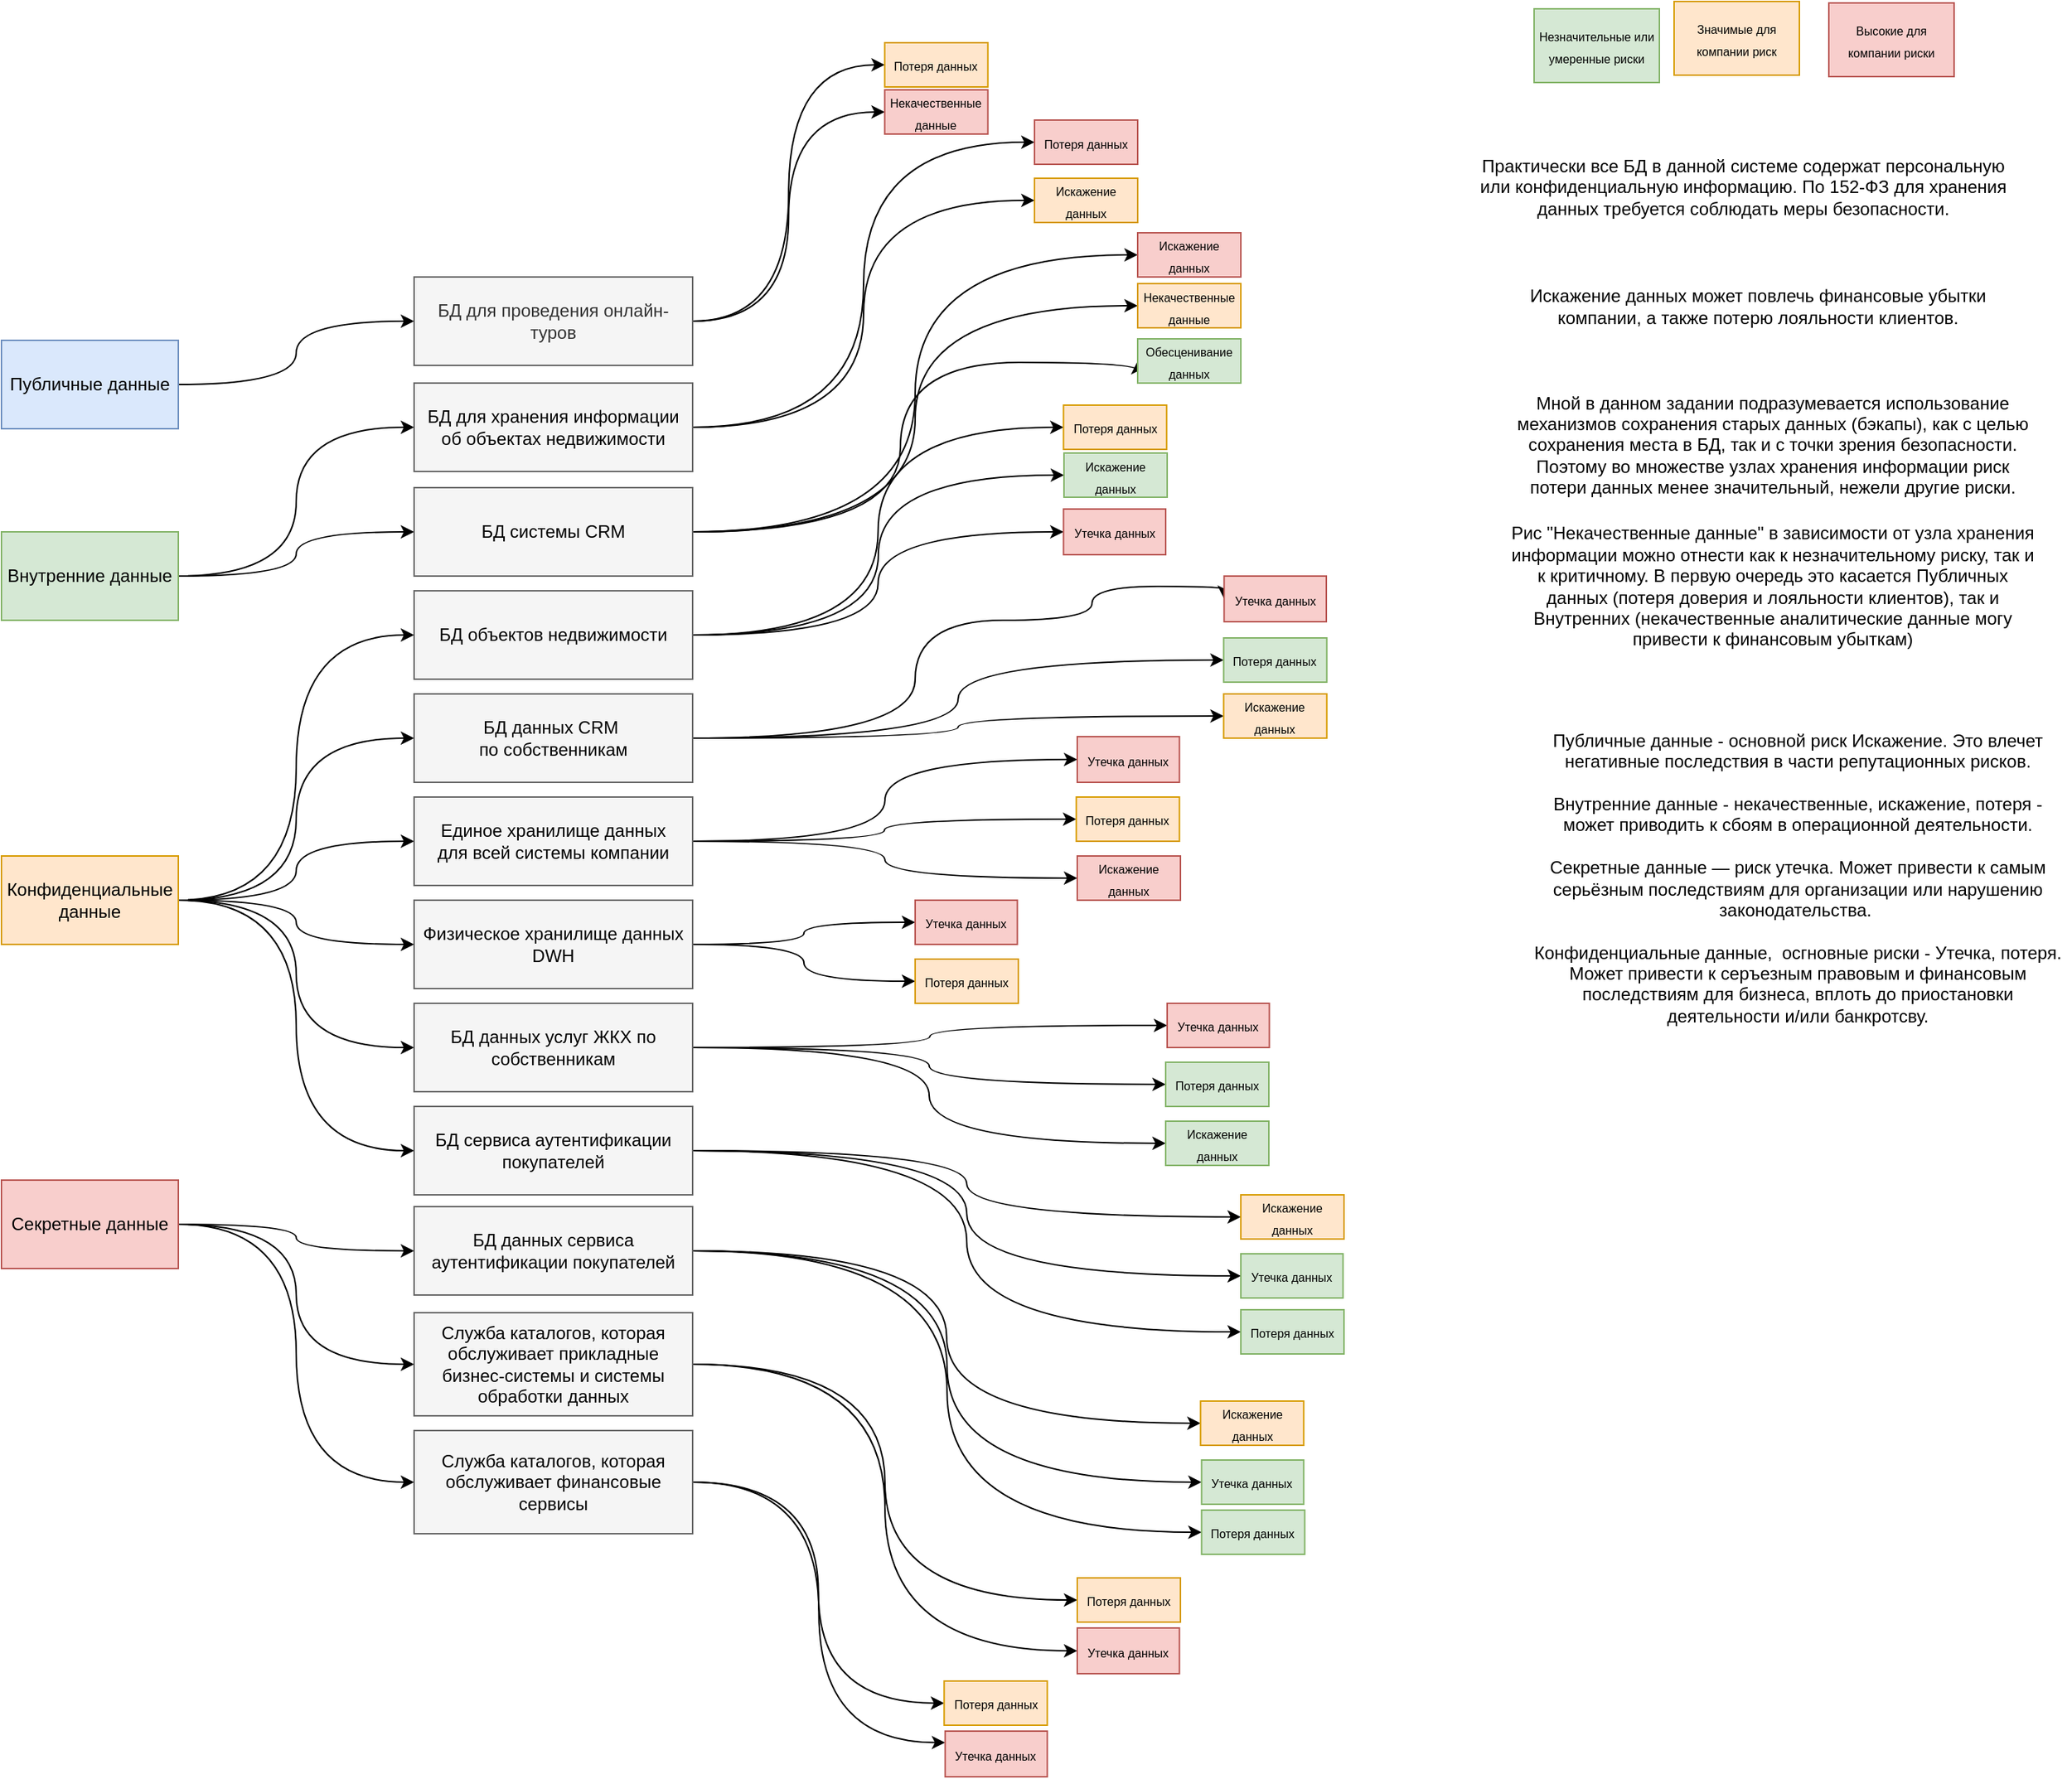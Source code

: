 <mxfile version="26.1.1">
  <diagram name="Страница — 1" id="PYj_eIgiN_9VVlaAjwDQ">
    <mxGraphModel dx="4968" dy="2801" grid="1" gridSize="10" guides="1" tooltips="1" connect="1" arrows="1" fold="1" page="1" pageScale="1" pageWidth="1169" pageHeight="827" math="0" shadow="0" adaptiveColors="auto">
      <root>
        <mxCell id="0" />
        <mxCell id="1" parent="0" />
        <mxCell id="g5b5d0q6vdNfi1iQYYpr-20" style="edgeStyle=orthogonalEdgeStyle;rounded=0;orthogonalLoop=1;jettySize=auto;html=1;entryX=0;entryY=0.5;entryDx=0;entryDy=0;curved=1;" parent="1" source="g5b5d0q6vdNfi1iQYYpr-1" target="g5b5d0q6vdNfi1iQYYpr-13" edge="1">
          <mxGeometry relative="1" as="geometry" />
        </mxCell>
        <mxCell id="g5b5d0q6vdNfi1iQYYpr-1" value="Публичные данные" style="rounded=0;whiteSpace=wrap;html=1;fillColor=#dae8fc;strokeColor=#6c8ebf;" parent="1" vertex="1">
          <mxGeometry x="80" y="1110" width="120" height="60" as="geometry" />
        </mxCell>
        <mxCell id="g5b5d0q6vdNfi1iQYYpr-17" style="edgeStyle=orthogonalEdgeStyle;rounded=0;orthogonalLoop=1;jettySize=auto;html=1;entryX=0;entryY=0.5;entryDx=0;entryDy=0;curved=1;exitX=1;exitY=0.5;exitDx=0;exitDy=0;" parent="1" source="g5b5d0q6vdNfi1iQYYpr-2" target="g5b5d0q6vdNfi1iQYYpr-10" edge="1">
          <mxGeometry relative="1" as="geometry">
            <Array as="points">
              <mxPoint x="280" y="1270" />
              <mxPoint x="280" y="1240" />
            </Array>
          </mxGeometry>
        </mxCell>
        <mxCell id="g5b5d0q6vdNfi1iQYYpr-83" style="edgeStyle=orthogonalEdgeStyle;rounded=0;orthogonalLoop=1;jettySize=auto;html=1;entryX=0;entryY=0.5;entryDx=0;entryDy=0;curved=1;" parent="1" source="g5b5d0q6vdNfi1iQYYpr-2" target="g5b5d0q6vdNfi1iQYYpr-9" edge="1">
          <mxGeometry relative="1" as="geometry" />
        </mxCell>
        <mxCell id="g5b5d0q6vdNfi1iQYYpr-2" value="Внутренние данные" style="rounded=0;whiteSpace=wrap;html=1;fillColor=#d5e8d4;strokeColor=#82b366;" parent="1" vertex="1">
          <mxGeometry x="80" y="1240" width="120" height="60" as="geometry" />
        </mxCell>
        <mxCell id="g5b5d0q6vdNfi1iQYYpr-19" style="edgeStyle=orthogonalEdgeStyle;rounded=0;orthogonalLoop=1;jettySize=auto;html=1;exitX=1;exitY=0.5;exitDx=0;exitDy=0;curved=1;entryX=0;entryY=0.5;entryDx=0;entryDy=0;" parent="1" source="g5b5d0q6vdNfi1iQYYpr-4" target="g5b5d0q6vdNfi1iQYYpr-6" edge="1">
          <mxGeometry relative="1" as="geometry" />
        </mxCell>
        <mxCell id="g5b5d0q6vdNfi1iQYYpr-26" style="edgeStyle=orthogonalEdgeStyle;rounded=0;orthogonalLoop=1;jettySize=auto;html=1;curved=1;entryX=0;entryY=0.5;entryDx=0;entryDy=0;" parent="1" source="g5b5d0q6vdNfi1iQYYpr-3" target="g5b5d0q6vdNfi1iQYYpr-5" edge="1">
          <mxGeometry relative="1" as="geometry" />
        </mxCell>
        <mxCell id="g5b5d0q6vdNfi1iQYYpr-27" style="edgeStyle=orthogonalEdgeStyle;rounded=0;orthogonalLoop=1;jettySize=auto;html=1;curved=1;entryX=0;entryY=0.5;entryDx=0;entryDy=0;" parent="1" source="g5b5d0q6vdNfi1iQYYpr-3" target="g5b5d0q6vdNfi1iQYYpr-15" edge="1">
          <mxGeometry relative="1" as="geometry" />
        </mxCell>
        <mxCell id="g5b5d0q6vdNfi1iQYYpr-30" style="edgeStyle=orthogonalEdgeStyle;rounded=0;orthogonalLoop=1;jettySize=auto;html=1;entryX=0;entryY=0.5;entryDx=0;entryDy=0;curved=1;" parent="1" source="g5b5d0q6vdNfi1iQYYpr-3" target="g5b5d0q6vdNfi1iQYYpr-16" edge="1">
          <mxGeometry relative="1" as="geometry" />
        </mxCell>
        <mxCell id="g5b5d0q6vdNfi1iQYYpr-33" style="edgeStyle=orthogonalEdgeStyle;rounded=0;orthogonalLoop=1;jettySize=auto;html=1;curved=1;" parent="1" source="g5b5d0q6vdNfi1iQYYpr-3" target="g5b5d0q6vdNfi1iQYYpr-12" edge="1">
          <mxGeometry relative="1" as="geometry" />
        </mxCell>
        <mxCell id="g5b5d0q6vdNfi1iQYYpr-34" style="edgeStyle=orthogonalEdgeStyle;rounded=0;orthogonalLoop=1;jettySize=auto;html=1;entryX=0;entryY=0.5;entryDx=0;entryDy=0;curved=1;" parent="1" source="g5b5d0q6vdNfi1iQYYpr-3" target="g5b5d0q6vdNfi1iQYYpr-11" edge="1">
          <mxGeometry relative="1" as="geometry" />
        </mxCell>
        <mxCell id="g5b5d0q6vdNfi1iQYYpr-35" style="edgeStyle=orthogonalEdgeStyle;rounded=0;orthogonalLoop=1;jettySize=auto;html=1;entryX=0;entryY=0.5;entryDx=0;entryDy=0;curved=1;" parent="1" source="g5b5d0q6vdNfi1iQYYpr-3" target="g5b5d0q6vdNfi1iQYYpr-8" edge="1">
          <mxGeometry relative="1" as="geometry" />
        </mxCell>
        <mxCell id="g5b5d0q6vdNfi1iQYYpr-3" value="Конфиденциальные данные" style="rounded=0;whiteSpace=wrap;html=1;fillColor=#ffe6cc;strokeColor=#d79b00;" parent="1" vertex="1">
          <mxGeometry x="80" y="1460" width="120" height="60" as="geometry" />
        </mxCell>
        <mxCell id="g5b5d0q6vdNfi1iQYYpr-23" style="edgeStyle=orthogonalEdgeStyle;rounded=0;orthogonalLoop=1;jettySize=auto;html=1;curved=1;entryX=0;entryY=0.5;entryDx=0;entryDy=0;" parent="1" source="g5b5d0q6vdNfi1iQYYpr-4" target="g5b5d0q6vdNfi1iQYYpr-7" edge="1">
          <mxGeometry relative="1" as="geometry" />
        </mxCell>
        <mxCell id="g5b5d0q6vdNfi1iQYYpr-32" style="edgeStyle=orthogonalEdgeStyle;rounded=0;orthogonalLoop=1;jettySize=auto;html=1;entryX=0;entryY=0.5;entryDx=0;entryDy=0;curved=1;" parent="1" source="g5b5d0q6vdNfi1iQYYpr-4" target="g5b5d0q6vdNfi1iQYYpr-14" edge="1">
          <mxGeometry relative="1" as="geometry" />
        </mxCell>
        <mxCell id="g5b5d0q6vdNfi1iQYYpr-4" value="Секретные данные" style="rounded=0;whiteSpace=wrap;html=1;fillColor=#f8cecc;strokeColor=#b85450;" parent="1" vertex="1">
          <mxGeometry x="80" y="1680" width="120" height="60" as="geometry" />
        </mxCell>
        <mxCell id="jOEIOGVA9KJXBKiJ11V3-16" style="edgeStyle=orthogonalEdgeStyle;rounded=0;orthogonalLoop=1;jettySize=auto;html=1;curved=1;entryX=0;entryY=0.5;entryDx=0;entryDy=0;" edge="1" parent="1" source="g5b5d0q6vdNfi1iQYYpr-5" target="jOEIOGVA9KJXBKiJ11V3-6">
          <mxGeometry relative="1" as="geometry" />
        </mxCell>
        <mxCell id="jOEIOGVA9KJXBKiJ11V3-40" style="edgeStyle=orthogonalEdgeStyle;rounded=0;orthogonalLoop=1;jettySize=auto;html=1;curved=1;entryX=0;entryY=0.5;entryDx=0;entryDy=0;" edge="1" parent="1" source="g5b5d0q6vdNfi1iQYYpr-5" target="jOEIOGVA9KJXBKiJ11V3-38">
          <mxGeometry relative="1" as="geometry" />
        </mxCell>
        <mxCell id="jOEIOGVA9KJXBKiJ11V3-44" style="edgeStyle=orthogonalEdgeStyle;rounded=0;orthogonalLoop=1;jettySize=auto;html=1;entryX=0;entryY=0.5;entryDx=0;entryDy=0;curved=1;" edge="1" parent="1" source="g5b5d0q6vdNfi1iQYYpr-5" target="jOEIOGVA9KJXBKiJ11V3-42">
          <mxGeometry relative="1" as="geometry" />
        </mxCell>
        <mxCell id="g5b5d0q6vdNfi1iQYYpr-5" value="БД сервиса аутентификации покупателей" style="rounded=0;whiteSpace=wrap;html=1;fillColor=#f5f5f5;strokeColor=#666666;" parent="1" vertex="1">
          <mxGeometry x="360" y="1630" width="189" height="60" as="geometry" />
        </mxCell>
        <mxCell id="jOEIOGVA9KJXBKiJ11V3-13" style="edgeStyle=orthogonalEdgeStyle;rounded=0;orthogonalLoop=1;jettySize=auto;html=1;curved=1;entryX=0;entryY=0.5;entryDx=0;entryDy=0;" edge="1" parent="1" source="g5b5d0q6vdNfi1iQYYpr-6" target="jOEIOGVA9KJXBKiJ11V3-1">
          <mxGeometry relative="1" as="geometry" />
        </mxCell>
        <mxCell id="jOEIOGVA9KJXBKiJ11V3-14" style="edgeStyle=orthogonalEdgeStyle;rounded=0;orthogonalLoop=1;jettySize=auto;html=1;curved=1;entryX=0;entryY=0.5;entryDx=0;entryDy=0;" edge="1" parent="1" source="g5b5d0q6vdNfi1iQYYpr-6" target="jOEIOGVA9KJXBKiJ11V3-3">
          <mxGeometry relative="1" as="geometry" />
        </mxCell>
        <mxCell id="g5b5d0q6vdNfi1iQYYpr-6" value="Служба каталогов, которая обслуживает прикладные&lt;div&gt;бизнес-системы и системы обработки данных&lt;/div&gt;" style="rounded=0;whiteSpace=wrap;html=1;fillColor=#f5f5f5;strokeColor=#666666;" parent="1" vertex="1">
          <mxGeometry x="360" y="1770" width="189" height="70" as="geometry" />
        </mxCell>
        <mxCell id="jOEIOGVA9KJXBKiJ11V3-11" style="edgeStyle=orthogonalEdgeStyle;rounded=0;orthogonalLoop=1;jettySize=auto;html=1;curved=1;entryX=0;entryY=0.5;entryDx=0;entryDy=0;" edge="1" parent="1" source="g5b5d0q6vdNfi1iQYYpr-7" target="jOEIOGVA9KJXBKiJ11V3-2">
          <mxGeometry relative="1" as="geometry" />
        </mxCell>
        <mxCell id="jOEIOGVA9KJXBKiJ11V3-12" style="edgeStyle=orthogonalEdgeStyle;rounded=0;orthogonalLoop=1;jettySize=auto;html=1;curved=1;entryX=0;entryY=0.25;entryDx=0;entryDy=0;" edge="1" parent="1" source="g5b5d0q6vdNfi1iQYYpr-7" target="jOEIOGVA9KJXBKiJ11V3-4">
          <mxGeometry relative="1" as="geometry" />
        </mxCell>
        <mxCell id="g5b5d0q6vdNfi1iQYYpr-7" value="Служба каталогов, которая обслуживает финансовые&lt;div&gt;сервисы&lt;/div&gt;" style="rounded=0;whiteSpace=wrap;html=1;fillColor=#f5f5f5;strokeColor=#666666;" parent="1" vertex="1">
          <mxGeometry x="360" y="1850" width="189" height="70" as="geometry" />
        </mxCell>
        <mxCell id="g5b5d0q6vdNfi1iQYYpr-99" style="edgeStyle=orthogonalEdgeStyle;rounded=0;orthogonalLoop=1;jettySize=auto;html=1;curved=1;entryX=0;entryY=0.5;entryDx=0;entryDy=0;" parent="1" source="g5b5d0q6vdNfi1iQYYpr-8" target="g5b5d0q6vdNfi1iQYYpr-98" edge="1">
          <mxGeometry relative="1" as="geometry" />
        </mxCell>
        <mxCell id="g5b5d0q6vdNfi1iQYYpr-103" style="edgeStyle=orthogonalEdgeStyle;rounded=0;orthogonalLoop=1;jettySize=auto;html=1;entryX=0;entryY=0.5;entryDx=0;entryDy=0;curved=1;" parent="1" source="g5b5d0q6vdNfi1iQYYpr-8" target="g5b5d0q6vdNfi1iQYYpr-102" edge="1">
          <mxGeometry relative="1" as="geometry" />
        </mxCell>
        <mxCell id="jOEIOGVA9KJXBKiJ11V3-17" style="edgeStyle=orthogonalEdgeStyle;rounded=0;orthogonalLoop=1;jettySize=auto;html=1;entryX=0;entryY=0.5;entryDx=0;entryDy=0;curved=1;" edge="1" parent="1" source="g5b5d0q6vdNfi1iQYYpr-8" target="g5b5d0q6vdNfi1iQYYpr-38">
          <mxGeometry relative="1" as="geometry" />
        </mxCell>
        <mxCell id="g5b5d0q6vdNfi1iQYYpr-8" value="БД объектов недвижимости" style="rounded=0;whiteSpace=wrap;html=1;fillColor=#f5f5f5;strokeColor=#666666;" parent="1" vertex="1">
          <mxGeometry x="360" y="1280" width="189" height="60" as="geometry" />
        </mxCell>
        <mxCell id="g5b5d0q6vdNfi1iQYYpr-90" style="edgeStyle=orthogonalEdgeStyle;rounded=0;orthogonalLoop=1;jettySize=auto;html=1;entryX=0;entryY=0.5;entryDx=0;entryDy=0;curved=1;" parent="1" source="g5b5d0q6vdNfi1iQYYpr-9" target="g5b5d0q6vdNfi1iQYYpr-85" edge="1">
          <mxGeometry relative="1" as="geometry" />
        </mxCell>
        <mxCell id="g5b5d0q6vdNfi1iQYYpr-91" style="edgeStyle=orthogonalEdgeStyle;rounded=0;orthogonalLoop=1;jettySize=auto;html=1;entryX=0;entryY=0.5;entryDx=0;entryDy=0;curved=1;" parent="1" source="g5b5d0q6vdNfi1iQYYpr-9" target="g5b5d0q6vdNfi1iQYYpr-86" edge="1">
          <mxGeometry relative="1" as="geometry" />
        </mxCell>
        <mxCell id="g5b5d0q6vdNfi1iQYYpr-9" value="БД для хранения информации об объектах недвижимости" style="rounded=0;whiteSpace=wrap;html=1;fillColor=#f5f5f5;strokeColor=#666666;" parent="1" vertex="1">
          <mxGeometry x="360" y="1139" width="189" height="60" as="geometry" />
        </mxCell>
        <mxCell id="g5b5d0q6vdNfi1iQYYpr-94" style="edgeStyle=orthogonalEdgeStyle;rounded=0;orthogonalLoop=1;jettySize=auto;html=1;entryX=0;entryY=0.5;entryDx=0;entryDy=0;curved=1;" parent="1" source="g5b5d0q6vdNfi1iQYYpr-10" target="g5b5d0q6vdNfi1iQYYpr-87" edge="1">
          <mxGeometry relative="1" as="geometry" />
        </mxCell>
        <mxCell id="g5b5d0q6vdNfi1iQYYpr-95" style="edgeStyle=orthogonalEdgeStyle;rounded=0;orthogonalLoop=1;jettySize=auto;html=1;curved=1;entryX=0;entryY=0.5;entryDx=0;entryDy=0;" parent="1" source="g5b5d0q6vdNfi1iQYYpr-10" target="g5b5d0q6vdNfi1iQYYpr-89" edge="1">
          <mxGeometry relative="1" as="geometry">
            <Array as="points">
              <mxPoint x="690" y="1240" />
              <mxPoint x="690" y="1125" />
            </Array>
          </mxGeometry>
        </mxCell>
        <mxCell id="g5b5d0q6vdNfi1iQYYpr-96" style="edgeStyle=orthogonalEdgeStyle;rounded=0;orthogonalLoop=1;jettySize=auto;html=1;curved=1;entryX=0;entryY=0.5;entryDx=0;entryDy=0;" parent="1" source="g5b5d0q6vdNfi1iQYYpr-10" target="g5b5d0q6vdNfi1iQYYpr-88" edge="1">
          <mxGeometry relative="1" as="geometry" />
        </mxCell>
        <mxCell id="g5b5d0q6vdNfi1iQYYpr-10" value="БД системы CRM" style="rounded=0;whiteSpace=wrap;html=1;fillColor=#f5f5f5;strokeColor=#666666;" parent="1" vertex="1">
          <mxGeometry x="360" y="1210" width="189" height="60" as="geometry" />
        </mxCell>
        <mxCell id="jOEIOGVA9KJXBKiJ11V3-25" style="edgeStyle=orthogonalEdgeStyle;rounded=0;orthogonalLoop=1;jettySize=auto;html=1;entryX=0;entryY=0.5;entryDx=0;entryDy=0;curved=1;" edge="1" parent="1" source="g5b5d0q6vdNfi1iQYYpr-11" target="jOEIOGVA9KJXBKiJ11V3-9">
          <mxGeometry relative="1" as="geometry" />
        </mxCell>
        <mxCell id="jOEIOGVA9KJXBKiJ11V3-26" style="edgeStyle=orthogonalEdgeStyle;rounded=0;orthogonalLoop=1;jettySize=auto;html=1;curved=1;entryX=0;entryY=0.5;entryDx=0;entryDy=0;" edge="1" parent="1" source="g5b5d0q6vdNfi1iQYYpr-11" target="jOEIOGVA9KJXBKiJ11V3-10">
          <mxGeometry relative="1" as="geometry" />
        </mxCell>
        <mxCell id="jOEIOGVA9KJXBKiJ11V3-27" style="edgeStyle=orthogonalEdgeStyle;rounded=0;orthogonalLoop=1;jettySize=auto;html=1;entryX=0;entryY=0.5;entryDx=0;entryDy=0;curved=1;" edge="1" parent="1" source="g5b5d0q6vdNfi1iQYYpr-11" target="jOEIOGVA9KJXBKiJ11V3-24">
          <mxGeometry relative="1" as="geometry" />
        </mxCell>
        <mxCell id="g5b5d0q6vdNfi1iQYYpr-11" value="Единое хранилище данных&lt;div&gt;для всей системы компании&lt;/div&gt;" style="rounded=0;whiteSpace=wrap;html=1;fillColor=#f5f5f5;strokeColor=#666666;" parent="1" vertex="1">
          <mxGeometry x="360.0" y="1420" width="189" height="60" as="geometry" />
        </mxCell>
        <mxCell id="jOEIOGVA9KJXBKiJ11V3-31" style="edgeStyle=orthogonalEdgeStyle;rounded=0;orthogonalLoop=1;jettySize=auto;html=1;entryX=0;entryY=0.5;entryDx=0;entryDy=0;curved=1;" edge="1" parent="1" source="g5b5d0q6vdNfi1iQYYpr-12" target="jOEIOGVA9KJXBKiJ11V3-29">
          <mxGeometry relative="1" as="geometry" />
        </mxCell>
        <mxCell id="jOEIOGVA9KJXBKiJ11V3-32" style="edgeStyle=orthogonalEdgeStyle;rounded=0;orthogonalLoop=1;jettySize=auto;html=1;curved=1;" edge="1" parent="1" source="g5b5d0q6vdNfi1iQYYpr-12" target="jOEIOGVA9KJXBKiJ11V3-28">
          <mxGeometry relative="1" as="geometry" />
        </mxCell>
        <mxCell id="g5b5d0q6vdNfi1iQYYpr-12" value="Физическое хранилище данных DWH" style="rounded=0;whiteSpace=wrap;html=1;fillColor=#f5f5f5;strokeColor=#666666;" parent="1" vertex="1">
          <mxGeometry x="360" y="1490" width="189" height="60" as="geometry" />
        </mxCell>
        <mxCell id="g5b5d0q6vdNfi1iQYYpr-92" style="edgeStyle=orthogonalEdgeStyle;rounded=0;orthogonalLoop=1;jettySize=auto;html=1;entryX=0;entryY=0.5;entryDx=0;entryDy=0;curved=1;" parent="1" source="g5b5d0q6vdNfi1iQYYpr-13" target="g5b5d0q6vdNfi1iQYYpr-84" edge="1">
          <mxGeometry relative="1" as="geometry" />
        </mxCell>
        <mxCell id="g5b5d0q6vdNfi1iQYYpr-93" style="edgeStyle=orthogonalEdgeStyle;rounded=0;orthogonalLoop=1;jettySize=auto;html=1;entryX=0;entryY=0.5;entryDx=0;entryDy=0;curved=1;" parent="1" source="g5b5d0q6vdNfi1iQYYpr-13" target="g5b5d0q6vdNfi1iQYYpr-40" edge="1">
          <mxGeometry relative="1" as="geometry" />
        </mxCell>
        <mxCell id="g5b5d0q6vdNfi1iQYYpr-13" value="БД для проведения онлайн-туров" style="rounded=0;whiteSpace=wrap;html=1;fillColor=#f5f5f5;fontColor=#333333;strokeColor=#666666;" parent="1" vertex="1">
          <mxGeometry x="360" y="1067" width="189" height="60" as="geometry" />
        </mxCell>
        <mxCell id="jOEIOGVA9KJXBKiJ11V3-15" style="edgeStyle=orthogonalEdgeStyle;rounded=0;orthogonalLoop=1;jettySize=auto;html=1;curved=1;entryX=0;entryY=0.5;entryDx=0;entryDy=0;" edge="1" parent="1" source="g5b5d0q6vdNfi1iQYYpr-14" target="jOEIOGVA9KJXBKiJ11V3-5">
          <mxGeometry relative="1" as="geometry" />
        </mxCell>
        <mxCell id="jOEIOGVA9KJXBKiJ11V3-41" style="edgeStyle=orthogonalEdgeStyle;rounded=0;orthogonalLoop=1;jettySize=auto;html=1;entryX=0;entryY=0.5;entryDx=0;entryDy=0;curved=1;" edge="1" parent="1" source="g5b5d0q6vdNfi1iQYYpr-14" target="jOEIOGVA9KJXBKiJ11V3-39">
          <mxGeometry relative="1" as="geometry" />
        </mxCell>
        <mxCell id="jOEIOGVA9KJXBKiJ11V3-45" style="edgeStyle=orthogonalEdgeStyle;rounded=0;orthogonalLoop=1;jettySize=auto;html=1;entryX=0;entryY=0.5;entryDx=0;entryDy=0;curved=1;" edge="1" parent="1" source="g5b5d0q6vdNfi1iQYYpr-14" target="jOEIOGVA9KJXBKiJ11V3-43">
          <mxGeometry relative="1" as="geometry" />
        </mxCell>
        <mxCell id="g5b5d0q6vdNfi1iQYYpr-14" value="БД данных сервиса аутентификации покупателей" style="rounded=0;whiteSpace=wrap;html=1;fillColor=#f5f5f5;strokeColor=#666666;" parent="1" vertex="1">
          <mxGeometry x="360" y="1698" width="189" height="60" as="geometry" />
        </mxCell>
        <mxCell id="jOEIOGVA9KJXBKiJ11V3-33" style="edgeStyle=orthogonalEdgeStyle;rounded=0;orthogonalLoop=1;jettySize=auto;html=1;curved=1;" edge="1" parent="1" source="g5b5d0q6vdNfi1iQYYpr-15" target="jOEIOGVA9KJXBKiJ11V3-8">
          <mxGeometry relative="1" as="geometry" />
        </mxCell>
        <mxCell id="jOEIOGVA9KJXBKiJ11V3-34" style="edgeStyle=orthogonalEdgeStyle;rounded=0;orthogonalLoop=1;jettySize=auto;html=1;curved=1;" edge="1" parent="1" source="g5b5d0q6vdNfi1iQYYpr-15" target="jOEIOGVA9KJXBKiJ11V3-7">
          <mxGeometry relative="1" as="geometry" />
        </mxCell>
        <mxCell id="jOEIOGVA9KJXBKiJ11V3-35" style="edgeStyle=orthogonalEdgeStyle;rounded=0;orthogonalLoop=1;jettySize=auto;html=1;entryX=0;entryY=0.5;entryDx=0;entryDy=0;curved=1;" edge="1" parent="1" source="g5b5d0q6vdNfi1iQYYpr-15" target="jOEIOGVA9KJXBKiJ11V3-30">
          <mxGeometry relative="1" as="geometry" />
        </mxCell>
        <mxCell id="g5b5d0q6vdNfi1iQYYpr-15" value="БД данных услуг ЖКХ по собственникам" style="rounded=0;whiteSpace=wrap;html=1;fillColor=#f5f5f5;strokeColor=#666666;" parent="1" vertex="1">
          <mxGeometry x="360" y="1560" width="189" height="60" as="geometry" />
        </mxCell>
        <mxCell id="jOEIOGVA9KJXBKiJ11V3-20" style="edgeStyle=orthogonalEdgeStyle;rounded=0;orthogonalLoop=1;jettySize=auto;html=1;curved=1;entryX=0;entryY=0.5;entryDx=0;entryDy=0;" edge="1" parent="1" source="g5b5d0q6vdNfi1iQYYpr-16" target="g5b5d0q6vdNfi1iQYYpr-101">
          <mxGeometry relative="1" as="geometry">
            <Array as="points">
              <mxPoint x="700" y="1380" />
              <mxPoint x="700" y="1300" />
              <mxPoint x="820" y="1300" />
              <mxPoint x="820" y="1277" />
            </Array>
          </mxGeometry>
        </mxCell>
        <mxCell id="jOEIOGVA9KJXBKiJ11V3-21" style="edgeStyle=orthogonalEdgeStyle;rounded=0;orthogonalLoop=1;jettySize=auto;html=1;curved=1;entryX=0;entryY=0.5;entryDx=0;entryDy=0;" edge="1" parent="1" source="g5b5d0q6vdNfi1iQYYpr-16" target="g5b5d0q6vdNfi1iQYYpr-104">
          <mxGeometry relative="1" as="geometry" />
        </mxCell>
        <mxCell id="jOEIOGVA9KJXBKiJ11V3-22" style="edgeStyle=orthogonalEdgeStyle;rounded=0;orthogonalLoop=1;jettySize=auto;html=1;entryX=0;entryY=0.5;entryDx=0;entryDy=0;curved=1;" edge="1" parent="1" source="g5b5d0q6vdNfi1iQYYpr-16" target="jOEIOGVA9KJXBKiJ11V3-19">
          <mxGeometry relative="1" as="geometry" />
        </mxCell>
        <mxCell id="g5b5d0q6vdNfi1iQYYpr-16" value="БД данных CRM&amp;nbsp;&lt;div&gt;по собственникам&lt;/div&gt;" style="rounded=0;whiteSpace=wrap;html=1;fillColor=#f5f5f5;strokeColor=#666666;" parent="1" vertex="1">
          <mxGeometry x="360" y="1350" width="189" height="60" as="geometry" />
        </mxCell>
        <mxCell id="g5b5d0q6vdNfi1iQYYpr-38" value="&lt;font style=&quot;font-size: 8px;&quot;&gt;Утечка данных&lt;/font&gt;" style="rounded=0;whiteSpace=wrap;html=1;fillColor=#f8cecc;strokeColor=#b85450;" parent="1" vertex="1">
          <mxGeometry x="800.67" y="1224.5" width="69.33" height="31" as="geometry" />
        </mxCell>
        <mxCell id="g5b5d0q6vdNfi1iQYYpr-40" value="&lt;font style=&quot;font-size: 8px;&quot;&gt;Некачественные&lt;br&gt;данные&lt;/font&gt;" style="rounded=0;whiteSpace=wrap;html=1;fillColor=#f8cecc;strokeColor=#b85450;" parent="1" vertex="1">
          <mxGeometry x="679.34" y="940" width="70" height="30" as="geometry" />
        </mxCell>
        <mxCell id="g5b5d0q6vdNfi1iQYYpr-84" value="&lt;font style=&quot;font-size: 8px;&quot;&gt;Потеря данных&lt;/font&gt;" style="rounded=0;whiteSpace=wrap;html=1;fillColor=#ffe6cc;strokeColor=#d79b00;" parent="1" vertex="1">
          <mxGeometry x="679.34" y="908" width="70" height="30" as="geometry" />
        </mxCell>
        <mxCell id="g5b5d0q6vdNfi1iQYYpr-85" value="&lt;font style=&quot;font-size: 8px;&quot;&gt;Потеря данных&lt;/font&gt;" style="rounded=0;whiteSpace=wrap;html=1;fillColor=#f8cecc;strokeColor=#b85450;" parent="1" vertex="1">
          <mxGeometry x="781" y="960.5" width="70" height="30" as="geometry" />
        </mxCell>
        <mxCell id="g5b5d0q6vdNfi1iQYYpr-86" value="&lt;font style=&quot;font-size: 8px;&quot;&gt;Искажение данных&lt;/font&gt;" style="rounded=0;whiteSpace=wrap;html=1;fillColor=#ffe6cc;strokeColor=#d79b00;" parent="1" vertex="1">
          <mxGeometry x="781" y="1000" width="70" height="30" as="geometry" />
        </mxCell>
        <mxCell id="g5b5d0q6vdNfi1iQYYpr-87" value="&lt;font style=&quot;font-size: 8px;&quot;&gt;Искажение данных&lt;/font&gt;" style="rounded=0;whiteSpace=wrap;html=1;fillColor=#f8cecc;strokeColor=#b85450;" parent="1" vertex="1">
          <mxGeometry x="851" y="1037" width="70" height="30" as="geometry" />
        </mxCell>
        <mxCell id="g5b5d0q6vdNfi1iQYYpr-88" value="&lt;font style=&quot;font-size: 8px;&quot;&gt;Некачественные&lt;br&gt;данные&lt;/font&gt;" style="rounded=0;whiteSpace=wrap;html=1;fillColor=#ffe6cc;strokeColor=#d79b00;" parent="1" vertex="1">
          <mxGeometry x="851" y="1071.5" width="70" height="30" as="geometry" />
        </mxCell>
        <mxCell id="g5b5d0q6vdNfi1iQYYpr-89" value="&lt;font style=&quot;font-size: 8px;&quot;&gt;Обесценивание&lt;/font&gt;&lt;div&gt;&lt;font style=&quot;font-size: 8px;&quot;&gt;данных&lt;/font&gt;&lt;/div&gt;" style="rounded=0;whiteSpace=wrap;html=1;fillColor=#d5e8d4;strokeColor=#82b366;" parent="1" vertex="1">
          <mxGeometry x="851" y="1109" width="70" height="30" as="geometry" />
        </mxCell>
        <mxCell id="g5b5d0q6vdNfi1iQYYpr-98" value="&lt;font style=&quot;font-size: 8px;&quot;&gt;Искажение данных&lt;/font&gt;" style="rounded=0;whiteSpace=wrap;html=1;fillColor=#d5e8d4;strokeColor=#82b366;" parent="1" vertex="1">
          <mxGeometry x="801" y="1186.5" width="70" height="30" as="geometry" />
        </mxCell>
        <mxCell id="g5b5d0q6vdNfi1iQYYpr-101" value="&lt;font style=&quot;font-size: 8px;&quot;&gt;Утечка данных&lt;/font&gt;" style="rounded=0;whiteSpace=wrap;html=1;fillColor=#f8cecc;strokeColor=#b85450;" parent="1" vertex="1">
          <mxGeometry x="909.66" y="1270" width="69.33" height="31" as="geometry" />
        </mxCell>
        <mxCell id="g5b5d0q6vdNfi1iQYYpr-102" value="&lt;font style=&quot;font-size: 8px;&quot;&gt;Потеря данных&lt;/font&gt;" style="rounded=0;whiteSpace=wrap;html=1;fillColor=#ffe6cc;strokeColor=#d79b00;" parent="1" vertex="1">
          <mxGeometry x="800.67" y="1154" width="70" height="30" as="geometry" />
        </mxCell>
        <mxCell id="g5b5d0q6vdNfi1iQYYpr-104" value="&lt;font style=&quot;font-size: 8px;&quot;&gt;Потеря данных&lt;/font&gt;" style="rounded=0;whiteSpace=wrap;html=1;fillColor=#d5e8d4;strokeColor=#82b366;" parent="1" vertex="1">
          <mxGeometry x="909.33" y="1312" width="70" height="30" as="geometry" />
        </mxCell>
        <mxCell id="jOEIOGVA9KJXBKiJ11V3-1" value="&lt;font style=&quot;font-size: 8px;&quot;&gt;Потеря данных&lt;/font&gt;" style="rounded=0;whiteSpace=wrap;html=1;fillColor=#ffe6cc;strokeColor=#d79b00;" vertex="1" parent="1">
          <mxGeometry x="810.0" y="1950" width="70" height="30" as="geometry" />
        </mxCell>
        <mxCell id="jOEIOGVA9KJXBKiJ11V3-2" value="&lt;font style=&quot;font-size: 8px;&quot;&gt;Потеря данных&lt;/font&gt;" style="rounded=0;whiteSpace=wrap;html=1;fillColor=#ffe6cc;strokeColor=#d79b00;" vertex="1" parent="1">
          <mxGeometry x="719.67" y="2020" width="70" height="30" as="geometry" />
        </mxCell>
        <mxCell id="jOEIOGVA9KJXBKiJ11V3-3" value="&lt;font style=&quot;font-size: 8px;&quot;&gt;Утечка данных&lt;/font&gt;" style="rounded=0;whiteSpace=wrap;html=1;fillColor=#f8cecc;strokeColor=#b85450;" vertex="1" parent="1">
          <mxGeometry x="810.0" y="1984" width="69.33" height="31" as="geometry" />
        </mxCell>
        <mxCell id="jOEIOGVA9KJXBKiJ11V3-4" value="&lt;font style=&quot;font-size: 8px;&quot;&gt;Утечка данных&lt;/font&gt;" style="rounded=0;whiteSpace=wrap;html=1;fillColor=#f8cecc;strokeColor=#b85450;" vertex="1" parent="1">
          <mxGeometry x="720.34" y="2054" width="69.33" height="31" as="geometry" />
        </mxCell>
        <mxCell id="jOEIOGVA9KJXBKiJ11V3-5" value="&lt;font style=&quot;font-size: 8px;&quot;&gt;Потеря данных&lt;/font&gt;" style="rounded=0;whiteSpace=wrap;html=1;fillColor=#d5e8d4;strokeColor=#82b366;" vertex="1" parent="1">
          <mxGeometry x="894.34" y="1904" width="70" height="30" as="geometry" />
        </mxCell>
        <mxCell id="jOEIOGVA9KJXBKiJ11V3-6" value="&lt;font style=&quot;font-size: 8px;&quot;&gt;Потеря данных&lt;/font&gt;" style="rounded=0;whiteSpace=wrap;html=1;fillColor=#d5e8d4;strokeColor=#82b366;" vertex="1" parent="1">
          <mxGeometry x="921.0" y="1768" width="70" height="30" as="geometry" />
        </mxCell>
        <mxCell id="jOEIOGVA9KJXBKiJ11V3-7" value="&lt;font style=&quot;font-size: 8px;&quot;&gt;Потеря данных&lt;/font&gt;" style="rounded=0;whiteSpace=wrap;html=1;fillColor=#d5e8d4;strokeColor=#82b366;" vertex="1" parent="1">
          <mxGeometry x="870.0" y="1600" width="70" height="30" as="geometry" />
        </mxCell>
        <mxCell id="jOEIOGVA9KJXBKiJ11V3-8" value="&lt;font style=&quot;font-size: 8px;&quot;&gt;Утечка данных&lt;/font&gt;" style="rounded=0;whiteSpace=wrap;html=1;fillColor=#f8cecc;strokeColor=#b85450;" vertex="1" parent="1">
          <mxGeometry x="871" y="1560" width="69.33" height="30" as="geometry" />
        </mxCell>
        <mxCell id="jOEIOGVA9KJXBKiJ11V3-9" value="&lt;font style=&quot;font-size: 8px;&quot;&gt;Утечка данных&lt;/font&gt;" style="rounded=0;whiteSpace=wrap;html=1;fillColor=#f8cecc;strokeColor=#b85450;" vertex="1" parent="1">
          <mxGeometry x="810" y="1379" width="69.33" height="31" as="geometry" />
        </mxCell>
        <mxCell id="jOEIOGVA9KJXBKiJ11V3-10" value="&lt;font style=&quot;font-size: 8px;&quot;&gt;Потеря данных&lt;/font&gt;" style="rounded=0;whiteSpace=wrap;html=1;fillColor=#ffe6cc;strokeColor=#d79b00;" vertex="1" parent="1">
          <mxGeometry x="809.33" y="1420" width="70" height="30" as="geometry" />
        </mxCell>
        <mxCell id="jOEIOGVA9KJXBKiJ11V3-19" value="&lt;font style=&quot;font-size: 8px;&quot;&gt;Искажение данных&lt;/font&gt;" style="rounded=0;whiteSpace=wrap;html=1;fillColor=#ffe6cc;strokeColor=#d79b00;" vertex="1" parent="1">
          <mxGeometry x="909.33" y="1350" width="70" height="30" as="geometry" />
        </mxCell>
        <mxCell id="jOEIOGVA9KJXBKiJ11V3-24" value="&lt;font style=&quot;font-size: 8px;&quot;&gt;Искажение данных&lt;/font&gt;" style="rounded=0;whiteSpace=wrap;html=1;fillColor=#f8cecc;strokeColor=#b85450;" vertex="1" parent="1">
          <mxGeometry x="810" y="1460" width="70" height="30" as="geometry" />
        </mxCell>
        <mxCell id="jOEIOGVA9KJXBKiJ11V3-28" value="&lt;font style=&quot;font-size: 8px;&quot;&gt;Потеря данных&lt;/font&gt;" style="rounded=0;whiteSpace=wrap;html=1;fillColor=#ffe6cc;strokeColor=#d79b00;" vertex="1" parent="1">
          <mxGeometry x="700.0" y="1530" width="70" height="30" as="geometry" />
        </mxCell>
        <mxCell id="jOEIOGVA9KJXBKiJ11V3-29" value="&lt;font style=&quot;font-size: 8px;&quot;&gt;Утечка данных&lt;/font&gt;" style="rounded=0;whiteSpace=wrap;html=1;fillColor=#f8cecc;strokeColor=#b85450;" vertex="1" parent="1">
          <mxGeometry x="700" y="1490" width="69.33" height="30" as="geometry" />
        </mxCell>
        <mxCell id="jOEIOGVA9KJXBKiJ11V3-30" value="&lt;font style=&quot;font-size: 8px;&quot;&gt;Искажение данных&lt;/font&gt;" style="rounded=0;whiteSpace=wrap;html=1;fillColor=#d5e8d4;strokeColor=#82b366;" vertex="1" parent="1">
          <mxGeometry x="870" y="1640" width="70" height="30" as="geometry" />
        </mxCell>
        <mxCell id="jOEIOGVA9KJXBKiJ11V3-37" value="Практически все БД в данной системе содержат персональную или конфиденциальную информацию. По 152-ФЗ для хранения данных требуется соблюдать меры безопасности." style="text;html=1;align=center;verticalAlign=middle;whiteSpace=wrap;rounded=0;" vertex="1" parent="1">
          <mxGeometry x="1080" y="970" width="363.5" height="71" as="geometry" />
        </mxCell>
        <mxCell id="jOEIOGVA9KJXBKiJ11V3-38" value="&lt;font style=&quot;font-size: 8px;&quot;&gt;Утечка данных&lt;/font&gt;" style="rounded=0;whiteSpace=wrap;html=1;fillColor=#d5e8d4;strokeColor=#82b366;" vertex="1" parent="1">
          <mxGeometry x="921" y="1730" width="69.33" height="30" as="geometry" />
        </mxCell>
        <mxCell id="jOEIOGVA9KJXBKiJ11V3-39" value="&lt;font style=&quot;font-size: 8px;&quot;&gt;Утечка данных&lt;/font&gt;" style="rounded=0;whiteSpace=wrap;html=1;fillColor=#d5e8d4;strokeColor=#82b366;" vertex="1" parent="1">
          <mxGeometry x="894.34" y="1870" width="69.33" height="30" as="geometry" />
        </mxCell>
        <mxCell id="jOEIOGVA9KJXBKiJ11V3-42" value="&lt;font style=&quot;font-size: 8px;&quot;&gt;Искажение данных&lt;/font&gt;" style="rounded=0;whiteSpace=wrap;html=1;fillColor=#ffe6cc;strokeColor=#d79b00;" vertex="1" parent="1">
          <mxGeometry x="921" y="1690" width="70" height="30" as="geometry" />
        </mxCell>
        <mxCell id="jOEIOGVA9KJXBKiJ11V3-43" value="&lt;font style=&quot;font-size: 8px;&quot;&gt;Искажение данных&lt;/font&gt;" style="rounded=0;whiteSpace=wrap;html=1;fillColor=#ffe6cc;strokeColor=#d79b00;" vertex="1" parent="1">
          <mxGeometry x="893.67" y="1830" width="70" height="30" as="geometry" />
        </mxCell>
        <mxCell id="jOEIOGVA9KJXBKiJ11V3-61" value="Искажение данных может повлечь финансовые убытки компании, а также потерю лояльности клиентов." style="text;html=1;align=center;verticalAlign=middle;whiteSpace=wrap;rounded=0;" vertex="1" parent="1">
          <mxGeometry x="1090" y="1051" width="363.5" height="71" as="geometry" />
        </mxCell>
        <mxCell id="jOEIOGVA9KJXBKiJ11V3-62" value="Мной в данном задании подразумевается использование механизмов сохранения старых данных (бэкапы), как с целью сохранения места в БД, так и с точки зрения безопасности. Поэтому во множестве узлах хранения информации риск потери данных менее значительный, нежели другие риски." style="text;html=1;align=center;verticalAlign=middle;whiteSpace=wrap;rounded=0;" vertex="1" parent="1">
          <mxGeometry x="1100" y="1145.5" width="363.5" height="71" as="geometry" />
        </mxCell>
        <mxCell id="jOEIOGVA9KJXBKiJ11V3-63" value="Рис &quot;Некачественные данные&quot; в зависимости от узла хранения информации можно отнести как к незначительному риску, так и к критичному. В первую очередь это касается Публичных данных (потеря доверия и лояльности клиентов), так и Внутренних (некачественные аналитические данные могу привести к финансовым убыткам)" style="text;html=1;align=center;verticalAlign=middle;whiteSpace=wrap;rounded=0;" vertex="1" parent="1">
          <mxGeometry x="1100" y="1241" width="363.5" height="71" as="geometry" />
        </mxCell>
        <mxCell id="jOEIOGVA9KJXBKiJ11V3-65" value="&lt;span style=&quot;text-align: left;&quot;&gt;Публичные данные - основной риск Искажение. Это влечет негативные последствия в части репутационных рисков.&lt;/span&gt;&lt;div&gt;&lt;span style=&quot;text-align: left;&quot;&gt;&lt;br&gt;&lt;/span&gt;&lt;/div&gt;&lt;div&gt;&lt;span style=&quot;text-align: left;&quot;&gt;Внутренние данные - некачественные, искажение, потеря - может приводить к сбоям в операционной деятельности.&lt;/span&gt;&lt;span style=&quot;text-align: left;&quot;&gt;&lt;/span&gt;&lt;/div&gt;&lt;div&gt;&lt;span style=&quot;text-align: left;&quot;&gt;&lt;br&gt;&lt;/span&gt;&lt;/div&gt;&lt;div&gt;&lt;span style=&quot;text-align: left;&quot;&gt;Секретные данные — риск утечка. Может привести к самым серьёзным последствиям для организации или нарушению законодательства.&amp;nbsp;&lt;/span&gt;&lt;span style=&quot;text-align: left;&quot;&gt;&lt;/span&gt;&lt;/div&gt;&lt;div&gt;&lt;span style=&quot;text-align: left;&quot;&gt;&lt;br&gt;&lt;/span&gt;&lt;/div&gt;&lt;div&gt;&lt;span style=&quot;text-align: left;&quot;&gt;Конфиденциальные данные,&amp;nbsp; осгновные риски - Утечка, потеря. Может привести к серъезным правовым и финансовым последствиям для бизнеса, вплоть до приостановки деятельности и/или банкротсву.&lt;/span&gt;&lt;span style=&quot;font-weight: 700; text-align: left;&quot;&gt;&lt;/span&gt;&lt;/div&gt;" style="text;html=1;align=center;verticalAlign=middle;whiteSpace=wrap;rounded=0;" vertex="1" parent="1">
          <mxGeometry x="1114" y="1350" width="370" height="250" as="geometry" />
        </mxCell>
        <mxCell id="jOEIOGVA9KJXBKiJ11V3-66" value="&lt;font style=&quot;font-size: 8px;&quot;&gt;Высокие для компании риски&lt;/font&gt;" style="rounded=0;whiteSpace=wrap;html=1;fillColor=#f8cecc;strokeColor=#b85450;" vertex="1" parent="1">
          <mxGeometry x="1320" y="881" width="85" height="50" as="geometry" />
        </mxCell>
        <mxCell id="jOEIOGVA9KJXBKiJ11V3-67" value="&lt;font style=&quot;font-size: 8px;&quot;&gt;Значимые для компании риск&lt;/font&gt;" style="rounded=0;whiteSpace=wrap;html=1;fillColor=#ffe6cc;strokeColor=#d79b00;" vertex="1" parent="1">
          <mxGeometry x="1215" y="880" width="85" height="50" as="geometry" />
        </mxCell>
        <mxCell id="jOEIOGVA9KJXBKiJ11V3-68" value="&lt;span style=&quot;font-size: 8px;&quot;&gt;Незначительные или умеренные риски&lt;/span&gt;" style="rounded=0;whiteSpace=wrap;html=1;fillColor=#d5e8d4;strokeColor=#82b366;" vertex="1" parent="1">
          <mxGeometry x="1120" y="885" width="85" height="50" as="geometry" />
        </mxCell>
      </root>
    </mxGraphModel>
  </diagram>
</mxfile>
